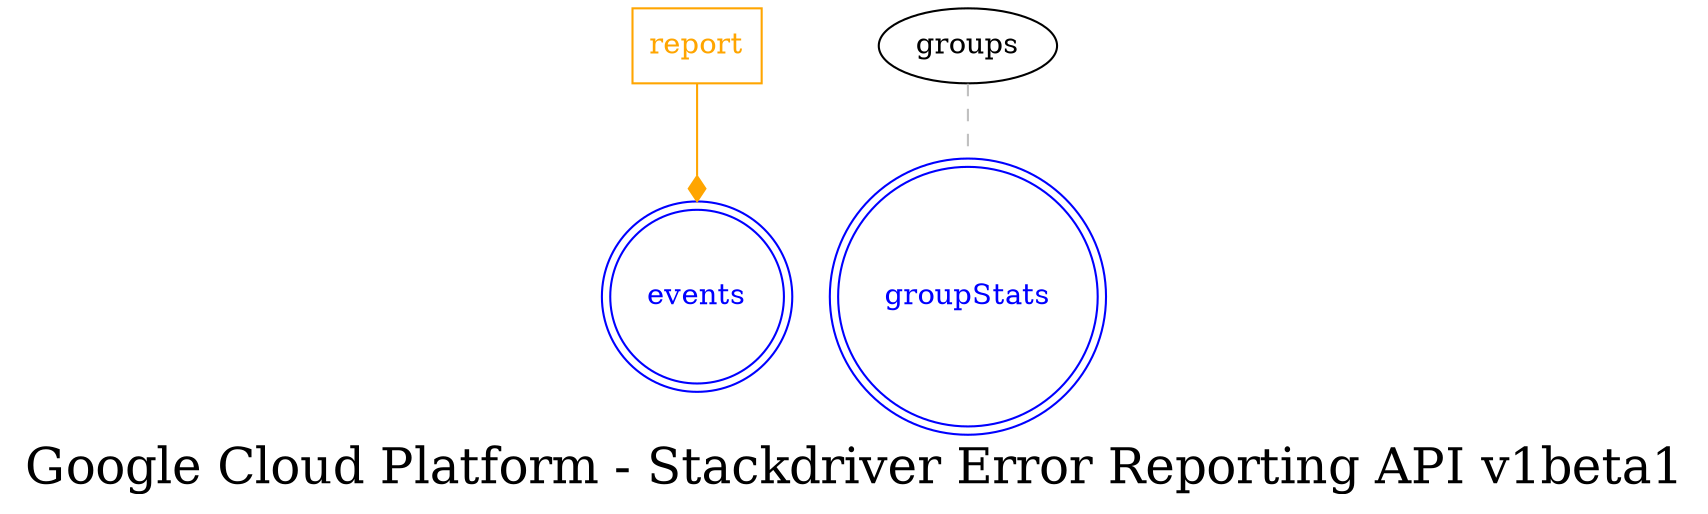 digraph LexiconGraph {
graph[label="Google Cloud Platform - Stackdriver Error Reporting API v1beta1", fontsize=24]
splines=true
"events" [color=blue, fontcolor=blue, shape=doublecircle]
"groupStats" [color=blue, fontcolor=blue, shape=doublecircle]
"report" [color=orange, fontcolor=orange, shape=box]
"report" -> "events" [color=orange, fontcolor=orange, arrowhead=diamond, arrowtail=none]
"groups" -> "groupStats" [color=grey, fontcolor=grey, arrowhead=none, arrowtail=none, style=dashed]
}
